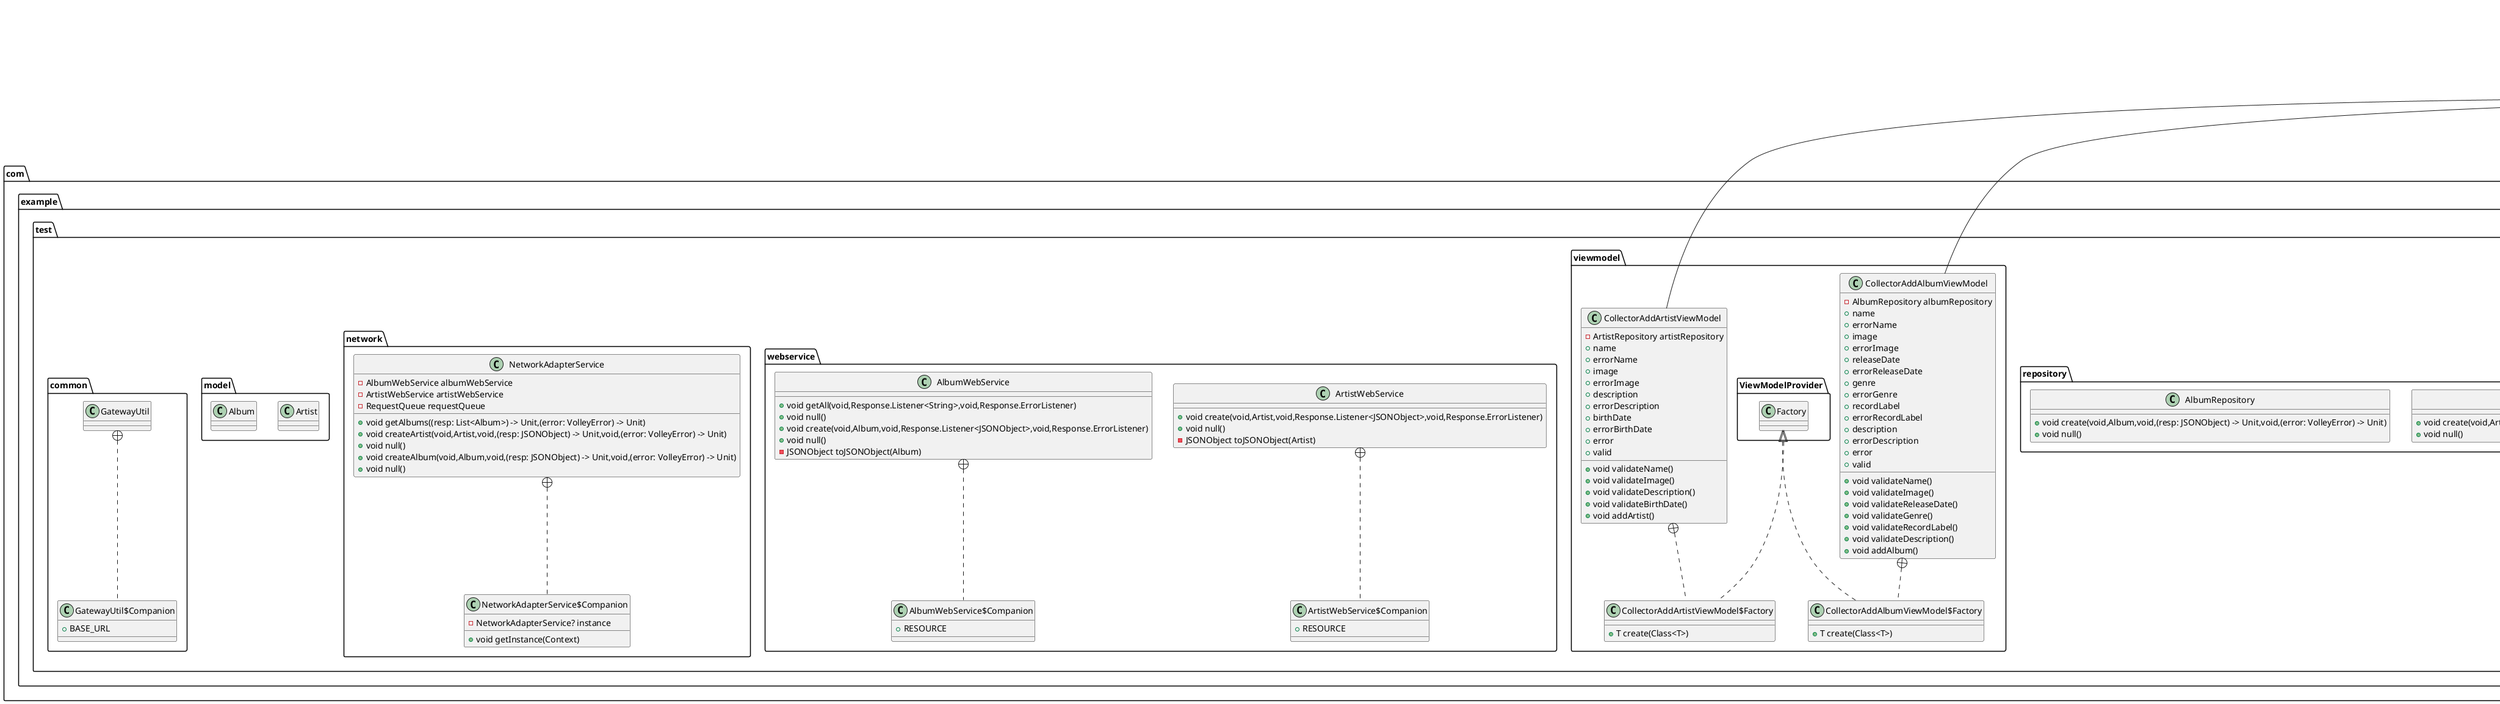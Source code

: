 @startuml
class com.example.test.ui.CollectorHomeActivity {
- ActivityCollectorHomeBinding? _binding
-  binding
+ void onCreate(Bundle?)
}
class com.example.test.repository.ArtistRepository {
+ void create(void,Artist,void,(resp: JSONObject) -> Unit,void,(error: VolleyError) -> Unit)
+ void null()
}
class com.example.test.repository.AlbumRepository {
+ void create(void,Album,void,(resp: JSONObject) -> Unit,void,(error: VolleyError) -> Unit)
+ void null()
}
class com.example.test.ui.CollectorAddArtistActivity {
- ActivityCollectorAddArtistBinding? _binding
-  binding
- CollectorAddArtistViewModel viewModel
+ void onCreate(Bundle?)
}
class com.example.test.viewmodel.CollectorAddArtistViewModel$Factory {
+ T create(Class<T>)
}
class com.example.test.viewmodel.CollectorAddArtistViewModel {
- ArtistRepository artistRepository
+  name
+  errorName
+  image
+  errorImage
+  description
+  errorDescription
+  birthDate
+  errorBirthDate
+  error
+  valid
+ void validateName()
+ void validateImage()
+ void validateDescription()
+ void validateBirthDate()
+ void addArtist()
}
class com.example.test.webservice.ArtistWebService$Companion {
+  RESOURCE
}
class com.example.test.webservice.ArtistWebService {
+ void create(void,Artist,void,Response.Listener<JSONObject>,void,Response.ErrorListener)
+ void null()
- JSONObject toJSONObject(Artist)
}
class com.example.test.network.NetworkAdapterService$Companion {
- NetworkAdapterService? instance
+ void getInstance(Context)
}
class com.example.test.network.NetworkAdapterService {
- AlbumWebService albumWebService
- ArtistWebService artistWebService
- RequestQueue requestQueue
+ void getAlbums((resp: List<Album>) -> Unit,(error: VolleyError) -> Unit)
+ void createArtist(void,Artist,void,(resp: JSONObject) -> Unit,void,(error: VolleyError) -> Unit)
+ void null()
+ void createAlbum(void,Album,void,(resp: JSONObject) -> Unit,void,(error: VolleyError) -> Unit)
+ void null()
}
class com.example.test.model.Artist {
}
class com.example.test.viewmodel.CollectorAddAlbumViewModel$Factory {
+ T create(Class<T>)
}
class com.example.test.viewmodel.CollectorAddAlbumViewModel {
- AlbumRepository albumRepository
+  name
+  errorName
+  image
+  errorImage
+  releaseDate
+  errorReleaseDate
+  genre
+  errorGenre
+  recordLabel
+  errorRecordLabel
+  description
+  errorDescription
+  error
+  valid
+ void validateName()
+ void validateImage()
+ void validateReleaseDate()
+ void validateGenre()
+ void validateRecordLabel()
+ void validateDescription()
+ void addAlbum()
}
class com.example.test.model.Album {
}
class com.example.test.ui.CollectorAddAlbumActivity {
- ActivityCollectorAddAlbumBinding? _binding
-  binding
- CollectorAddAlbumViewModel viewModel
- Boolean isFirstSelectionGenre
- Boolean isFirstSelectionRecordLabel
+ void onCreate(Bundle?)
}
class com.example.test.common.GatewayUtil$Companion {
+  BASE_URL
}
class com.example.test.common.GatewayUtil {
}
class com.example.test.webservice.AlbumWebService$Companion {
+  RESOURCE
}
class com.example.test.webservice.AlbumWebService {
+ void getAll(void,Response.Listener<String>,void,Response.ErrorListener)
+ void null()
+ void create(void,Album,void,Response.Listener<JSONObject>,void,Response.ErrorListener)
+ void null()
- JSONObject toJSONObject(Album)
}
class com.example.test.ui.MainActivity {
+ void onCreate(Bundle?)
+ void goToCollectorHome(View)
+ void goToVisitorHome(View)
}


androidx.appcompat.app.AppCompatActivity <|-- com.example.test.ui.CollectorHomeActivity
androidx.appcompat.app.AppCompatActivity <|-- com.example.test.ui.CollectorAddArtistActivity
com.example.test.viewmodel.CollectorAddArtistViewModel +.. com.example.test.viewmodel.CollectorAddArtistViewModel$Factory
com.example.test.viewmodel.ViewModelProvider.Factory <|.. com.example.test.viewmodel.CollectorAddArtistViewModel$Factory
androidx.lifecycle.AndroidViewModel <|-- com.example.test.viewmodel.CollectorAddArtistViewModel
com.example.test.webservice.ArtistWebService +.. com.example.test.webservice.ArtistWebService$Companion
com.example.test.network.NetworkAdapterService +.. com.example.test.network.NetworkAdapterService$Companion
com.example.test.viewmodel.CollectorAddAlbumViewModel +.. com.example.test.viewmodel.CollectorAddAlbumViewModel$Factory
com.example.test.viewmodel.ViewModelProvider.Factory <|.. com.example.test.viewmodel.CollectorAddAlbumViewModel$Factory
androidx.lifecycle.AndroidViewModel <|-- com.example.test.viewmodel.CollectorAddAlbumViewModel
androidx.appcompat.app.AppCompatActivity <|-- com.example.test.ui.CollectorAddAlbumActivity
com.example.test.common.GatewayUtil +.. com.example.test.common.GatewayUtil$Companion
com.example.test.webservice.AlbumWebService +.. com.example.test.webservice.AlbumWebService$Companion
androidx.appcompat.app.AppCompatActivity <|-- com.example.test.ui.MainActivity
@enduml